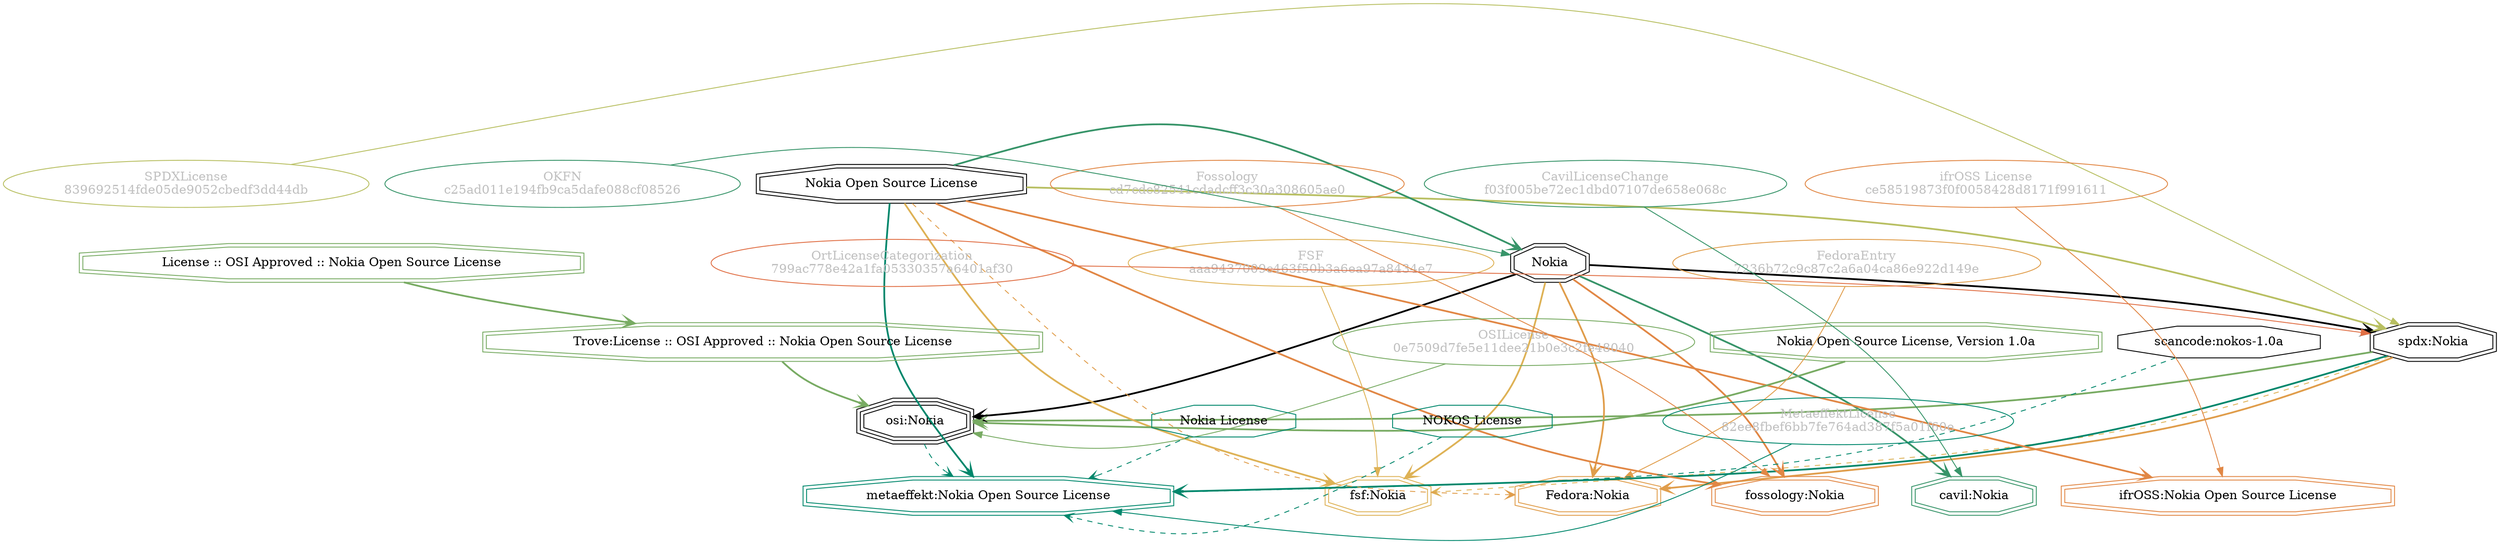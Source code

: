 strict digraph {
    node [shape=box];
    graph [splines=curved];
    3180 [label="SPDXLicense\n839692514fde05de9052cbedf3dd44db"
         ,fontcolor=gray
         ,color="#b8bf62"
         ,fillcolor="beige;1"
         ,shape=ellipse];
    3181 [label="spdx:Nokia"
         ,shape=doubleoctagon];
    3182 [label=Nokia
         ,shape=doubleoctagon];
    3183 [label="Nokia Open Source License"
         ,shape=doubleoctagon];
    5207 [label="OSILicense\n0e7509d7fe5e11dee21b0e3c2fe48040"
         ,fontcolor=gray
         ,color="#78ab63"
         ,fillcolor="beige;1"
         ,shape=ellipse];
    5208 [label="osi:Nokia"
         ,shape=tripleoctagon];
    5209 [label="Nokia Open Source License, Version 1.0a"
         ,color="#78ab63"
         ,shape=doubleoctagon];
    5210 [label="Trove:License :: OSI Approved :: Nokia Open Source License"
         ,color="#78ab63"
         ,shape=doubleoctagon];
    5211 [label="License :: OSI Approved :: Nokia Open Source License"
         ,color="#78ab63"
         ,shape=doubleoctagon];
    8214 [label="FedoraEntry\n7236b72c9c87c2a6a04ca86e922d149e"
         ,fontcolor=gray
         ,color="#e09d4b"
         ,fillcolor="beige;1"
         ,shape=ellipse];
    8215 [label="Fedora:Nokia"
         ,color="#e09d4b"
         ,shape=doubleoctagon];
    10360 [label="FSF\naaa9437009c463f50b3a6ea97a8434e7"
          ,fontcolor=gray
          ,color="#deb256"
          ,fillcolor="beige;1"
          ,shape=ellipse];
    10361 [label="fsf:Nokia"
          ,color="#deb256"
          ,shape=doubleoctagon];
    20683 [label="scancode:nokos-1.0a"
          ,shape=octagon];
    26927 [label="Fossology\ncd7cdc82541cdadcff3c30a308605ae0"
          ,fontcolor=gray
          ,color="#e18745"
          ,fillcolor="beige;1"
          ,shape=ellipse];
    26928 [label="fossology:Nokia"
          ,color="#e18745"
          ,shape=doubleoctagon];
    28348 [label="OKFN\nc25ad011e194fb9ca5dafe088cf08526"
          ,fontcolor=gray
          ,color="#379469"
          ,fillcolor="beige;1"
          ,shape=ellipse];
    35111 [label="OrtLicenseCategorization\n799ac778e42a1fa05330357a6401af30"
          ,fontcolor=gray
          ,color="#e06f45"
          ,fillcolor="beige;1"
          ,shape=ellipse];
    37262 [label="CavilLicenseChange\nf03f005be72ec1dbd07107de658e068c"
          ,fontcolor=gray
          ,color="#379469"
          ,fillcolor="beige;1"
          ,shape=ellipse];
    37263 [label="cavil:Nokia"
          ,color="#379469"
          ,shape=doubleoctagon];
    45834 [label="MetaeffektLicense\n82ee8fbef6bb7fe764ad387f5a01f60e"
          ,fontcolor=gray
          ,color="#00876c"
          ,fillcolor="beige;1"
          ,shape=ellipse];
    45835 [label="metaeffekt:Nokia Open Source License"
          ,color="#00876c"
          ,shape=doubleoctagon];
    45836 [label="Nokia License"
          ,color="#00876c"
          ,shape=octagon];
    45837 [label="NOKOS License"
          ,color="#00876c"
          ,shape=octagon];
    54987 [label="ifrOSS License\nce58519873f0f0058428d8171f991611"
          ,fontcolor=gray
          ,color="#e18745"
          ,fillcolor="beige;1"
          ,shape=ellipse];
    54988 [label="ifrOSS:Nokia Open Source License"
          ,color="#e18745"
          ,shape=doubleoctagon];
    3180 -> 3181 [weight=0.5
                 ,color="#b8bf62"];
    3181 -> 5208 [style=bold
                 ,arrowhead=vee
                 ,weight=0.7
                 ,color="#78ab63"];
    3181 -> 8215 [style=bold
                 ,arrowhead=vee
                 ,weight=0.7
                 ,color="#e09d4b"];
    3181 -> 10361 [style=dashed
                  ,arrowhead=vee
                  ,weight=0.5
                  ,color="#deb256"];
    3181 -> 45835 [style=bold
                  ,arrowhead=vee
                  ,weight=0.7
                  ,color="#00876c"];
    3182 -> 3181 [style=bold
                 ,arrowhead=vee
                 ,weight=0.7];
    3182 -> 5208 [style=bold
                 ,arrowhead=vee
                 ,weight=0.7];
    3182 -> 8215 [style=bold
                 ,arrowhead=vee
                 ,weight=0.7
                 ,color="#e09d4b"];
    3182 -> 8215 [style=bold
                 ,arrowhead=vee
                 ,weight=0.7
                 ,color="#e09d4b"];
    3182 -> 10361 [style=bold
                  ,arrowhead=vee
                  ,weight=0.7
                  ,color="#deb256"];
    3182 -> 26928 [style=bold
                  ,arrowhead=vee
                  ,weight=0.7
                  ,color="#e18745"];
    3182 -> 37263 [style=bold
                  ,arrowhead=vee
                  ,weight=0.7
                  ,color="#379469"];
    3182 -> 37263 [style=bold
                  ,arrowhead=vee
                  ,weight=0.7
                  ,color="#379469"];
    3183 -> 3181 [style=bold
                 ,arrowhead=vee
                 ,weight=0.7
                 ,color="#b8bf62"];
    3183 -> 3182 [style=bold
                 ,arrowhead=vee
                 ,weight=0.7
                 ,color="#379469"];
    3183 -> 8215 [style=dashed
                 ,arrowhead=vee
                 ,weight=0.5
                 ,color="#e09d4b"];
    3183 -> 10361 [style=bold
                  ,arrowhead=vee
                  ,weight=0.7
                  ,color="#deb256"];
    3183 -> 26928 [style=bold
                  ,arrowhead=vee
                  ,weight=0.7
                  ,color="#e18745"];
    3183 -> 45835 [style=bold
                  ,arrowhead=vee
                  ,weight=0.7
                  ,color="#00876c"];
    3183 -> 45835 [style=bold
                  ,arrowhead=vee
                  ,weight=0.7
                  ,color="#00876c"];
    3183 -> 54988 [style=bold
                  ,arrowhead=vee
                  ,weight=0.7
                  ,color="#e18745"];
    3183 -> 54988 [style=bold
                  ,arrowhead=vee
                  ,weight=0.7
                  ,color="#e18745"];
    5207 -> 5208 [weight=0.5
                 ,color="#78ab63"];
    5208 -> 45835 [style=dashed
                  ,arrowhead=vee
                  ,weight=0.5
                  ,color="#00876c"];
    5209 -> 5208 [style=bold
                 ,arrowhead=vee
                 ,weight=0.7
                 ,color="#78ab63"];
    5210 -> 5208 [style=bold
                 ,arrowhead=vee
                 ,weight=0.7
                 ,color="#78ab63"];
    5211 -> 5210 [style=bold
                 ,arrowhead=vee
                 ,weight=0.7
                 ,color="#78ab63"];
    8214 -> 8215 [weight=0.5
                 ,color="#e09d4b"];
    10360 -> 10361 [weight=0.5
                   ,color="#deb256"];
    20683 -> 45835 [style=dashed
                   ,arrowhead=vee
                   ,weight=0.5
                   ,color="#00876c"];
    26927 -> 26928 [weight=0.5
                   ,color="#e18745"];
    28348 -> 3182 [weight=0.5
                  ,color="#379469"];
    35111 -> 3181 [weight=0.5
                  ,color="#e06f45"];
    37262 -> 37263 [weight=0.5
                   ,color="#379469"];
    45834 -> 45835 [weight=0.5
                   ,color="#00876c"];
    45836 -> 45835 [style=dashed
                   ,arrowhead=vee
                   ,weight=0.5
                   ,color="#00876c"];
    45837 -> 45835 [style=dashed
                   ,arrowhead=vee
                   ,weight=0.5
                   ,color="#00876c"];
    54987 -> 54988 [weight=0.5
                   ,color="#e18745"];
}
